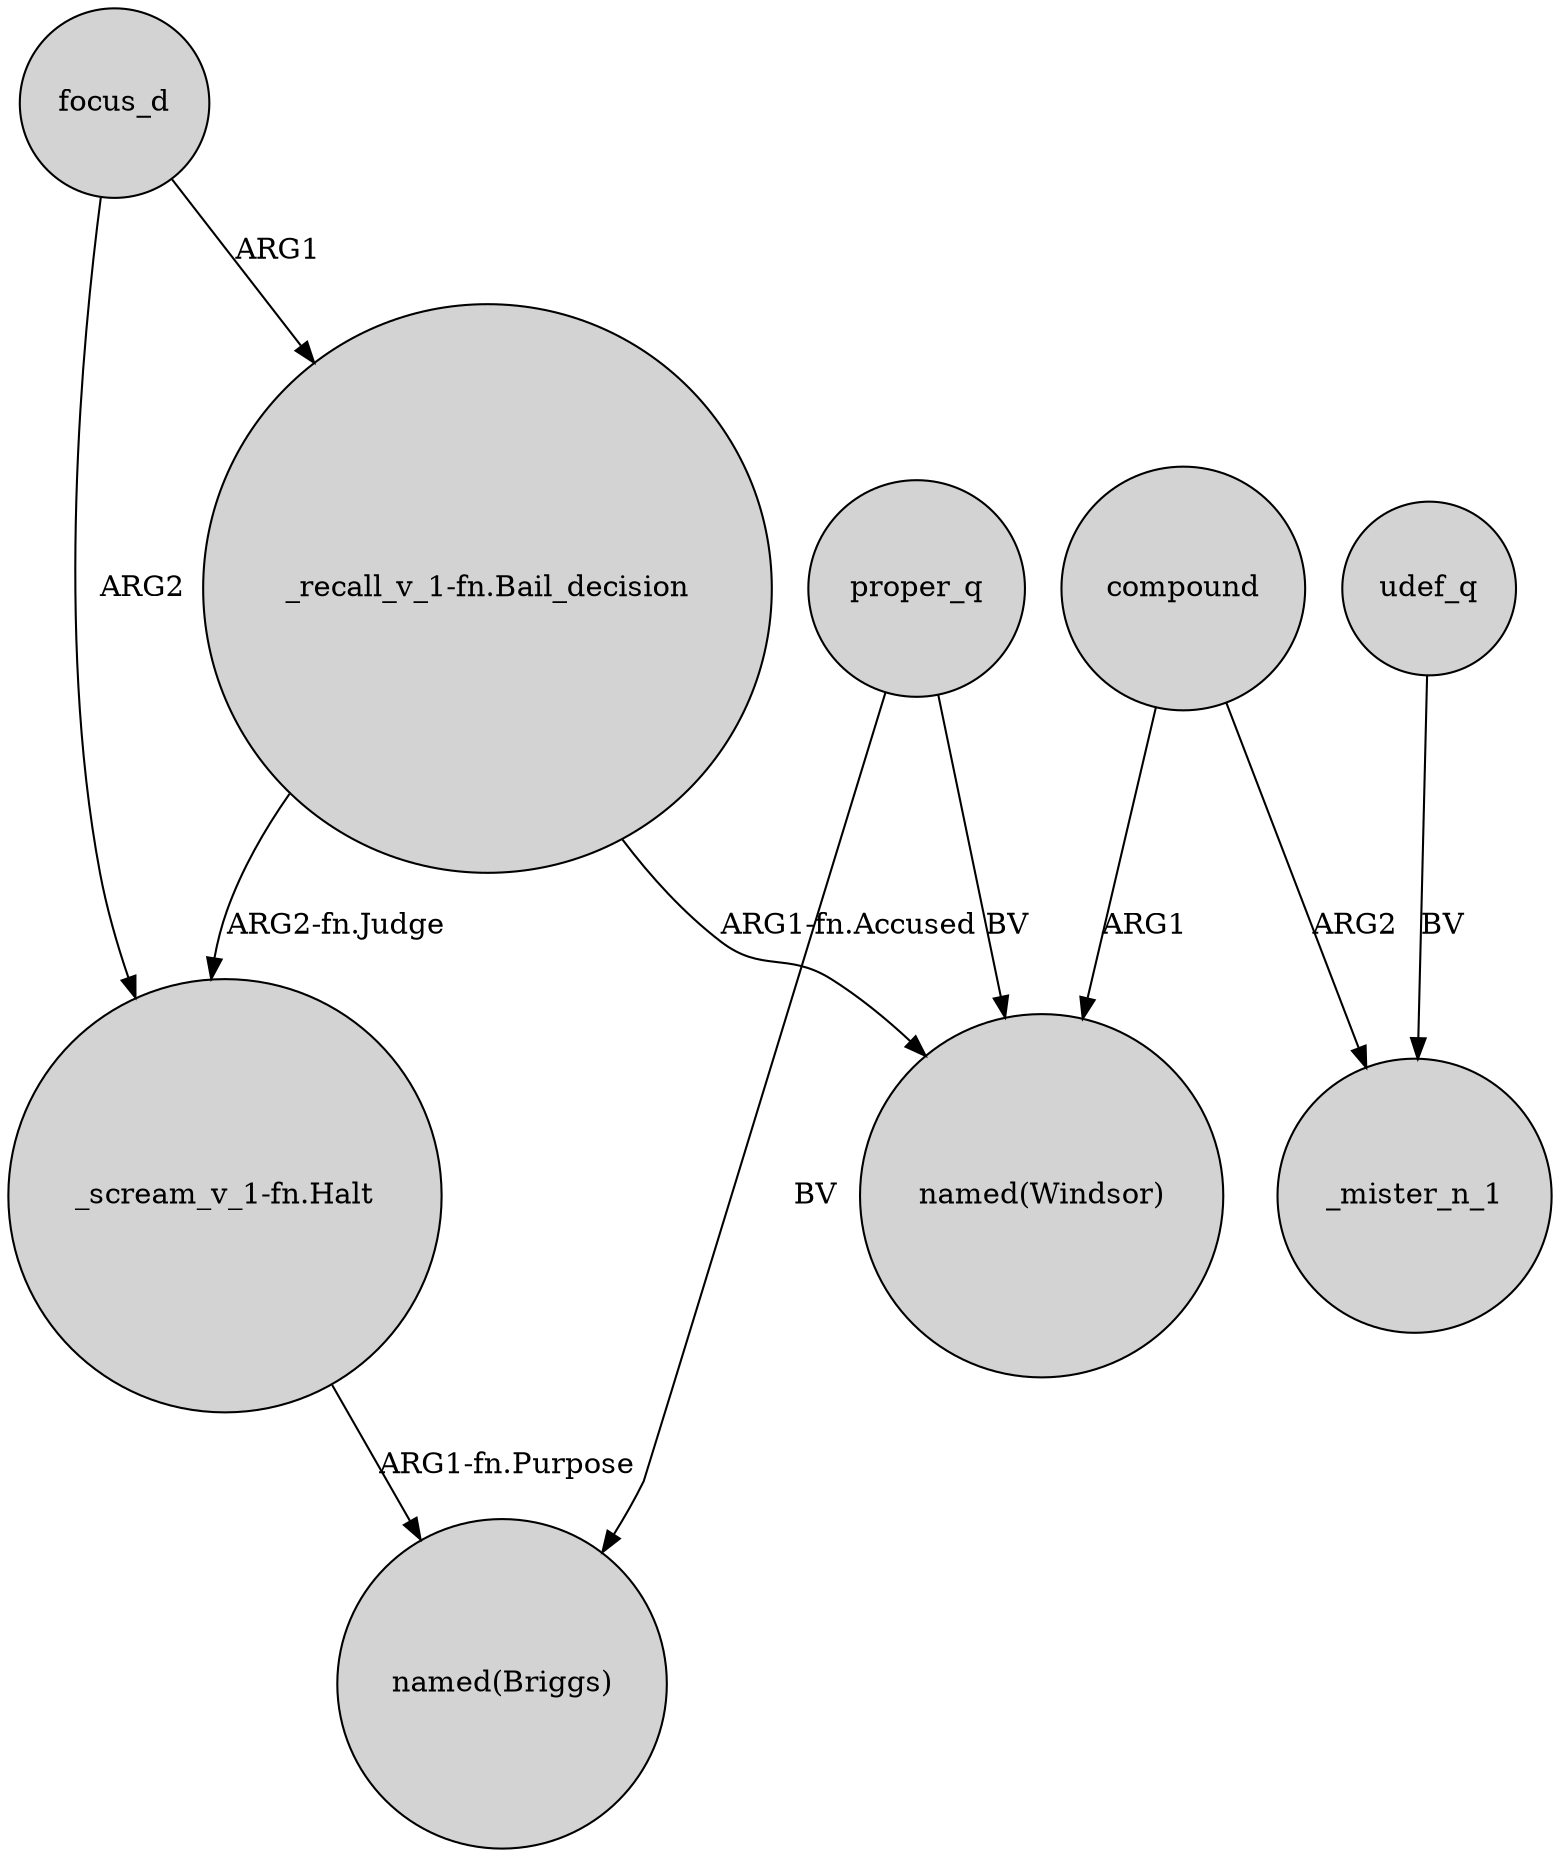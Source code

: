 digraph {
	node [shape=circle style=filled]
	"_recall_v_1-fn.Bail_decision" -> "_scream_v_1-fn.Halt" [label="ARG2-fn.Judge"]
	"_scream_v_1-fn.Halt" -> "named(Briggs)" [label="ARG1-fn.Purpose"]
	compound -> _mister_n_1 [label=ARG2]
	focus_d -> "_scream_v_1-fn.Halt" [label=ARG2]
	udef_q -> _mister_n_1 [label=BV]
	proper_q -> "named(Windsor)" [label=BV]
	compound -> "named(Windsor)" [label=ARG1]
	proper_q -> "named(Briggs)" [label=BV]
	"_recall_v_1-fn.Bail_decision" -> "named(Windsor)" [label="ARG1-fn.Accused"]
	focus_d -> "_recall_v_1-fn.Bail_decision" [label=ARG1]
}
